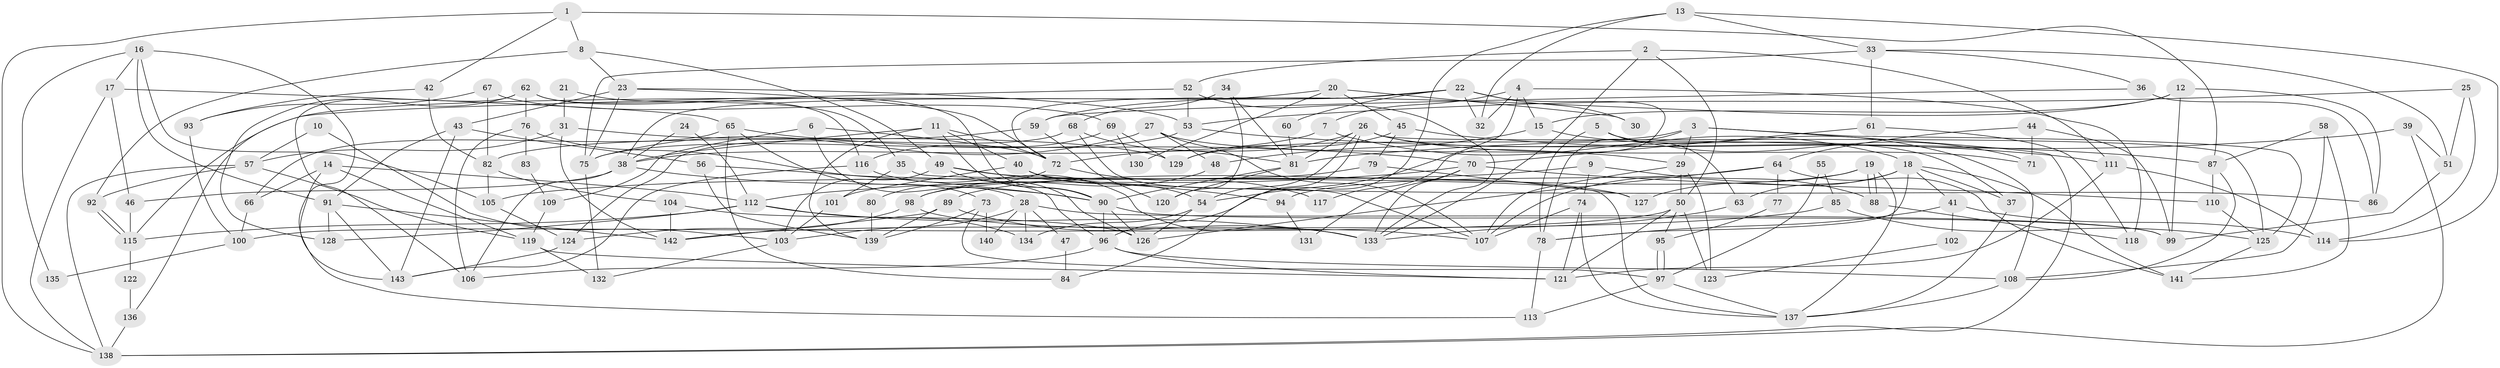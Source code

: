 // coarse degree distribution, {5: 0.125, 9: 0.010416666666666666, 6: 0.11458333333333333, 4: 0.16666666666666666, 8: 0.052083333333333336, 7: 0.15625, 2: 0.11458333333333333, 10: 0.03125, 3: 0.22916666666666666}
// Generated by graph-tools (version 1.1) at 2025/42/03/06/25 10:42:00]
// undirected, 143 vertices, 286 edges
graph export_dot {
graph [start="1"]
  node [color=gray90,style=filled];
  1;
  2;
  3;
  4;
  5;
  6;
  7;
  8;
  9;
  10;
  11;
  12;
  13;
  14;
  15;
  16;
  17;
  18;
  19;
  20;
  21;
  22;
  23;
  24;
  25;
  26;
  27;
  28;
  29;
  30;
  31;
  32;
  33;
  34;
  35;
  36;
  37;
  38;
  39;
  40;
  41;
  42;
  43;
  44;
  45;
  46;
  47;
  48;
  49;
  50;
  51;
  52;
  53;
  54;
  55;
  56;
  57;
  58;
  59;
  60;
  61;
  62;
  63;
  64;
  65;
  66;
  67;
  68;
  69;
  70;
  71;
  72;
  73;
  74;
  75;
  76;
  77;
  78;
  79;
  80;
  81;
  82;
  83;
  84;
  85;
  86;
  87;
  88;
  89;
  90;
  91;
  92;
  93;
  94;
  95;
  96;
  97;
  98;
  99;
  100;
  101;
  102;
  103;
  104;
  105;
  106;
  107;
  108;
  109;
  110;
  111;
  112;
  113;
  114;
  115;
  116;
  117;
  118;
  119;
  120;
  121;
  122;
  123;
  124;
  125;
  126;
  127;
  128;
  129;
  130;
  131;
  132;
  133;
  134;
  135;
  136;
  137;
  138;
  139;
  140;
  141;
  142;
  143;
  1 -- 138;
  1 -- 87;
  1 -- 8;
  1 -- 42;
  2 -- 133;
  2 -- 52;
  2 -- 50;
  2 -- 111;
  3 -- 29;
  3 -- 138;
  3 -- 78;
  3 -- 125;
  3 -- 129;
  4 -- 118;
  4 -- 7;
  4 -- 15;
  4 -- 32;
  4 -- 54;
  5 -- 78;
  5 -- 63;
  5 -- 71;
  6 -- 28;
  6 -- 72;
  6 -- 109;
  7 -- 38;
  7 -- 18;
  8 -- 23;
  8 -- 49;
  8 -- 92;
  9 -- 74;
  9 -- 105;
  9 -- 88;
  10 -- 57;
  10 -- 103;
  11 -- 90;
  11 -- 139;
  11 -- 38;
  11 -- 40;
  11 -- 72;
  12 -- 15;
  12 -- 86;
  12 -- 59;
  12 -- 99;
  13 -- 96;
  13 -- 114;
  13 -- 32;
  13 -- 33;
  14 -- 143;
  14 -- 112;
  14 -- 66;
  14 -- 119;
  15 -- 48;
  15 -- 108;
  16 -- 91;
  16 -- 17;
  16 -- 105;
  16 -- 113;
  16 -- 135;
  17 -- 65;
  17 -- 138;
  17 -- 46;
  18 -- 37;
  18 -- 78;
  18 -- 41;
  18 -- 63;
  18 -- 127;
  18 -- 141;
  19 -- 88;
  19 -- 88;
  19 -- 137;
  19 -- 89;
  19 -- 107;
  20 -- 38;
  20 -- 45;
  20 -- 30;
  20 -- 130;
  21 -- 31;
  21 -- 35;
  22 -- 32;
  22 -- 115;
  22 -- 30;
  22 -- 60;
  22 -- 72;
  22 -- 117;
  23 -- 53;
  23 -- 72;
  23 -- 43;
  23 -- 75;
  24 -- 38;
  24 -- 112;
  25 -- 51;
  25 -- 114;
  25 -- 53;
  26 -- 72;
  26 -- 125;
  26 -- 37;
  26 -- 54;
  26 -- 71;
  26 -- 81;
  26 -- 84;
  27 -- 75;
  27 -- 107;
  27 -- 29;
  27 -- 48;
  28 -- 99;
  28 -- 134;
  28 -- 47;
  28 -- 103;
  28 -- 140;
  29 -- 107;
  29 -- 50;
  29 -- 123;
  31 -- 57;
  31 -- 142;
  31 -- 129;
  33 -- 75;
  33 -- 36;
  33 -- 51;
  33 -- 61;
  34 -- 81;
  34 -- 68;
  34 -- 120;
  35 -- 137;
  35 -- 101;
  36 -- 59;
  36 -- 86;
  37 -- 137;
  38 -- 106;
  38 -- 46;
  38 -- 90;
  39 -- 51;
  39 -- 81;
  39 -- 138;
  40 -- 54;
  40 -- 86;
  40 -- 101;
  41 -- 78;
  41 -- 102;
  41 -- 114;
  42 -- 93;
  42 -- 82;
  43 -- 91;
  43 -- 56;
  43 -- 143;
  44 -- 71;
  44 -- 99;
  44 -- 64;
  45 -- 129;
  45 -- 111;
  45 -- 79;
  46 -- 115;
  47 -- 84;
  48 -- 98;
  49 -- 126;
  49 -- 94;
  49 -- 103;
  49 -- 127;
  50 -- 95;
  50 -- 100;
  50 -- 121;
  50 -- 123;
  51 -- 99;
  52 -- 53;
  52 -- 133;
  52 -- 136;
  53 -- 75;
  53 -- 87;
  54 -- 126;
  54 -- 134;
  55 -- 85;
  55 -- 97;
  56 -- 90;
  56 -- 139;
  57 -- 119;
  57 -- 92;
  57 -- 138;
  58 -- 87;
  58 -- 108;
  58 -- 141;
  59 -- 120;
  59 -- 82;
  60 -- 81;
  61 -- 70;
  61 -- 118;
  62 -- 76;
  62 -- 90;
  62 -- 106;
  62 -- 116;
  62 -- 128;
  63 -- 133;
  64 -- 141;
  64 -- 77;
  64 -- 94;
  64 -- 126;
  65 -- 70;
  65 -- 73;
  65 -- 66;
  65 -- 84;
  66 -- 100;
  67 -- 82;
  67 -- 69;
  67 -- 93;
  68 -- 124;
  68 -- 81;
  68 -- 107;
  69 -- 116;
  69 -- 129;
  69 -- 130;
  70 -- 112;
  70 -- 133;
  70 -- 110;
  70 -- 131;
  72 -- 80;
  72 -- 117;
  73 -- 97;
  73 -- 139;
  73 -- 140;
  74 -- 121;
  74 -- 107;
  74 -- 137;
  75 -- 132;
  76 -- 96;
  76 -- 106;
  76 -- 83;
  77 -- 95;
  78 -- 113;
  79 -- 127;
  79 -- 98;
  80 -- 139;
  81 -- 90;
  81 -- 120;
  82 -- 104;
  82 -- 105;
  83 -- 109;
  85 -- 142;
  85 -- 125;
  87 -- 110;
  87 -- 108;
  88 -- 118;
  89 -- 133;
  89 -- 139;
  89 -- 142;
  90 -- 126;
  90 -- 96;
  90 -- 99;
  91 -- 142;
  91 -- 143;
  91 -- 128;
  92 -- 115;
  92 -- 115;
  93 -- 100;
  94 -- 131;
  95 -- 97;
  95 -- 97;
  96 -- 108;
  96 -- 106;
  96 -- 121;
  97 -- 137;
  97 -- 113;
  98 -- 107;
  98 -- 124;
  100 -- 135;
  101 -- 103;
  102 -- 123;
  103 -- 132;
  104 -- 126;
  104 -- 142;
  105 -- 124;
  108 -- 137;
  109 -- 119;
  110 -- 125;
  111 -- 121;
  111 -- 114;
  112 -- 115;
  112 -- 128;
  112 -- 133;
  112 -- 134;
  115 -- 122;
  116 -- 143;
  116 -- 133;
  119 -- 121;
  119 -- 132;
  122 -- 136;
  124 -- 143;
  125 -- 141;
  136 -- 138;
}
